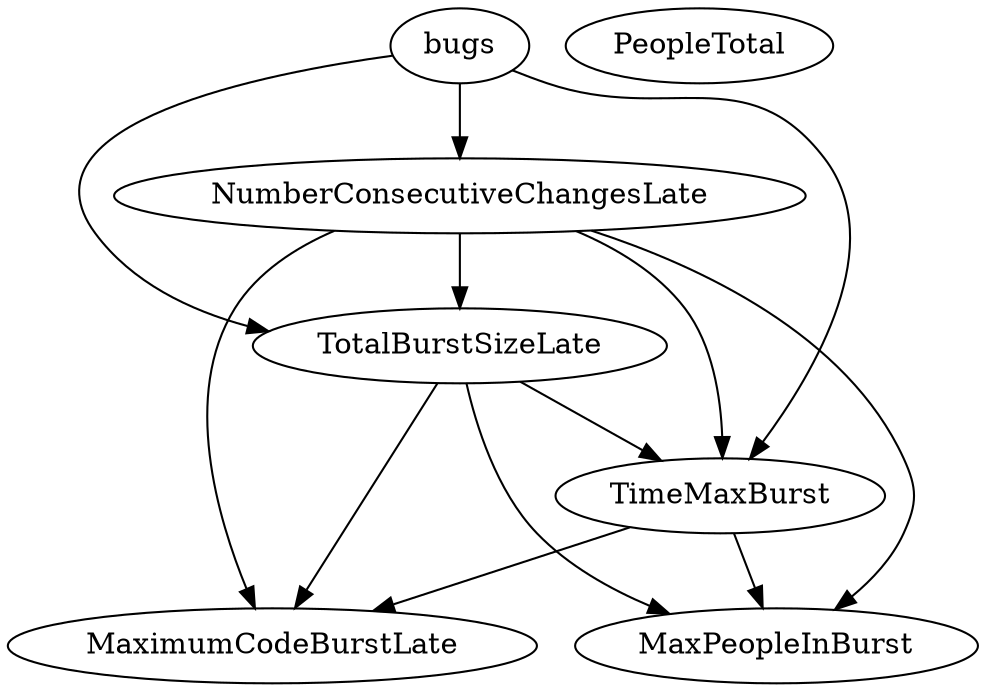 digraph {
   NumberConsecutiveChangesLate;
   PeopleTotal;
   bugs;
   MaximumCodeBurstLate;
   TotalBurstSizeLate;
   MaxPeopleInBurst;
   TimeMaxBurst;
   NumberConsecutiveChangesLate -> MaximumCodeBurstLate;
   NumberConsecutiveChangesLate -> TotalBurstSizeLate;
   NumberConsecutiveChangesLate -> MaxPeopleInBurst;
   NumberConsecutiveChangesLate -> TimeMaxBurst;
   bugs -> NumberConsecutiveChangesLate;
   bugs -> TotalBurstSizeLate;
   bugs -> TimeMaxBurst;
   TotalBurstSizeLate -> MaximumCodeBurstLate;
   TotalBurstSizeLate -> MaxPeopleInBurst;
   TotalBurstSizeLate -> TimeMaxBurst;
   TimeMaxBurst -> MaximumCodeBurstLate;
   TimeMaxBurst -> MaxPeopleInBurst;
}
